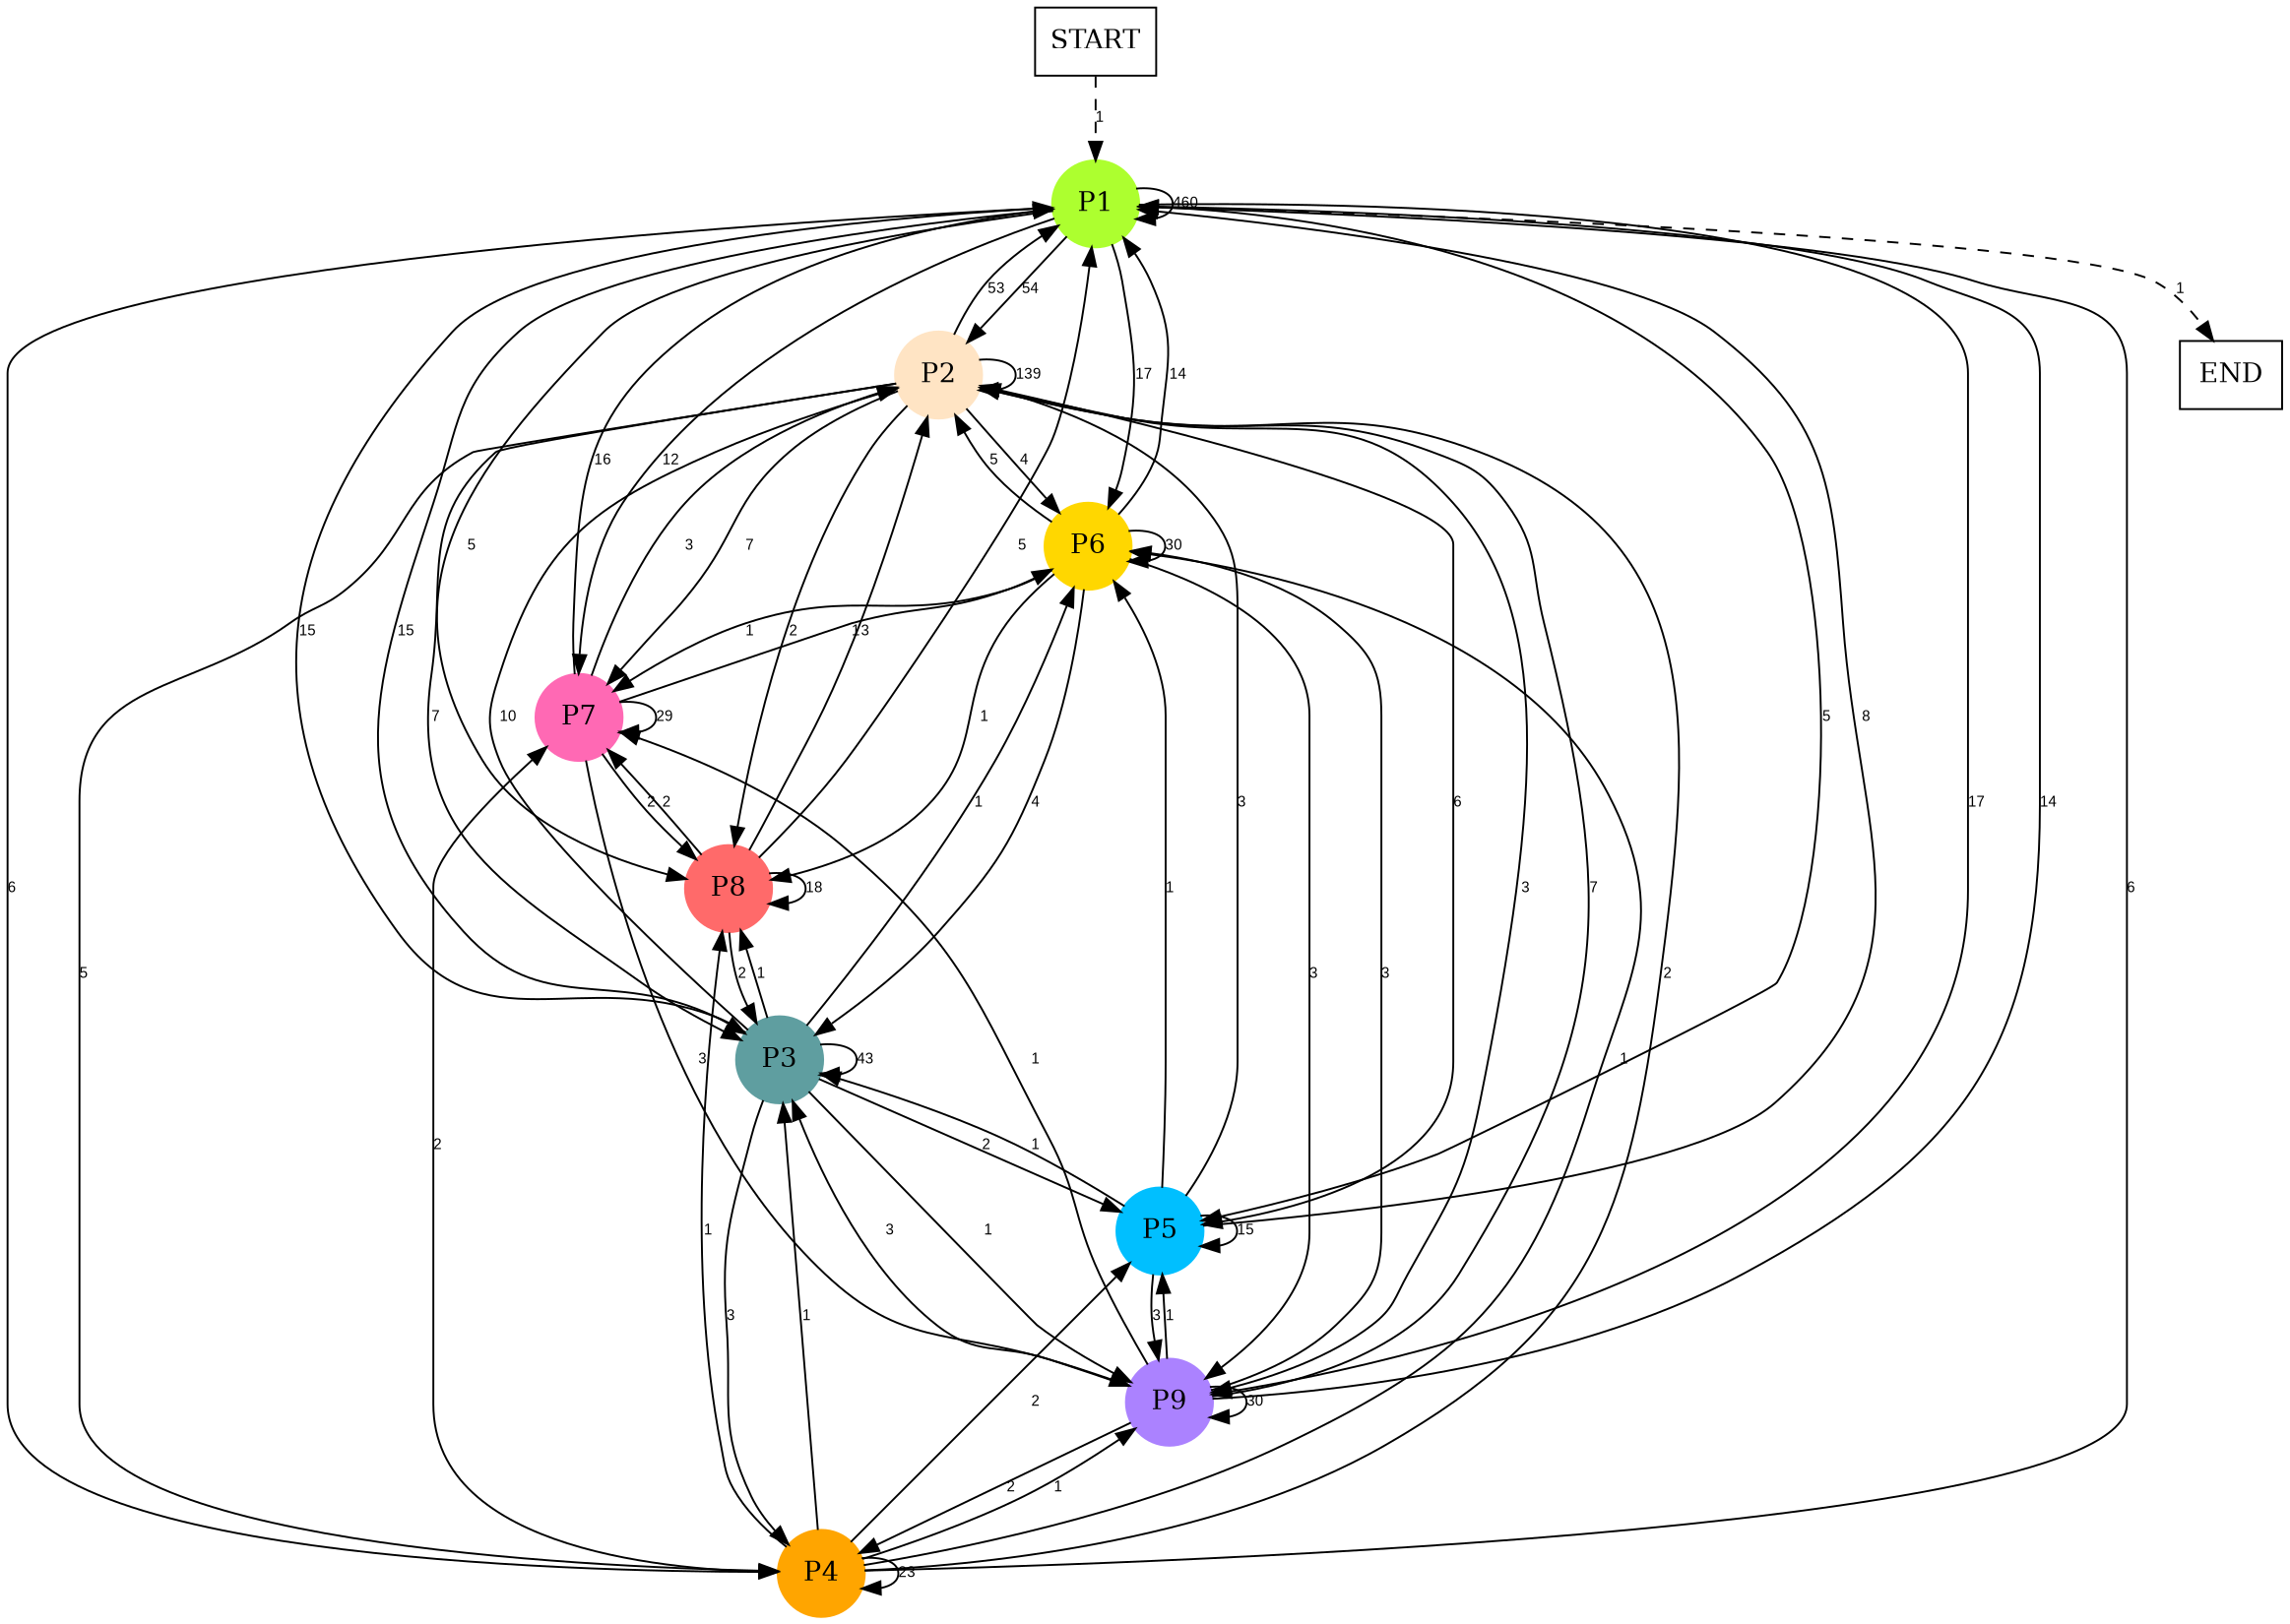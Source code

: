 digraph graphname {
	dpi = 150
	size="16,11!";
	margin = 0;
"P1" [shape=circle, color=greenyellow, style=filled]"P2" [shape=circle, color=bisque, style=filled]"P9" [shape=circle, color=mediumpurple1, style=filled]"P3" [shape=circle, color=cadetblue, style=filled]"P4" [shape=circle, color=orange, style=filled]"P8" [shape=circle, color=indianred1, style=filled]"P7" [shape=circle, color=hotpink, style=filled]"P5" [shape=circle, color=deepskyblue, style=filled]"P6" [shape=circle, color=gold, style=filled]"START" [shape=box, fillcolor=white, style=filled, color=black]"END" [shape=box, fillcolor=white, style=filled, color=black]"P1" -> "P1" [ label ="460" labelfloat=false fontname="Arial" fontsize=8]
"P1" -> "P2" [ label ="54" labelfloat=false fontname="Arial" fontsize=8]
"P1" -> "P9" [ label ="17" labelfloat=false fontname="Arial" fontsize=8]
"P1" -> "P3" [ label ="15" labelfloat=false fontname="Arial" fontsize=8]
"P1" -> "P4" [ label ="6" labelfloat=false fontname="Arial" fontsize=8]
"P1" -> "P8" [ label ="5" labelfloat=false fontname="Arial" fontsize=8]
"P1" -> "P7" [ label ="12" labelfloat=false fontname="Arial" fontsize=8]
"P1" -> "P5" [ label ="5" labelfloat=false fontname="Arial" fontsize=8]
"P1" -> "P6" [ label ="17" labelfloat=false fontname="Arial" fontsize=8]
"P1" -> "END" [ style = dashed label ="1" labelfloat=false fontname="Arial" fontsize=8]
"P2" -> "P1" [ label ="53" labelfloat=false fontname="Arial" fontsize=8]
"P2" -> "P2" [ label ="139" labelfloat=false fontname="Arial" fontsize=8]
"P2" -> "P9" [ label ="3" labelfloat=false fontname="Arial" fontsize=8]
"P2" -> "P3" [ label ="7" labelfloat=false fontname="Arial" fontsize=8]
"P2" -> "P4" [ label ="5" labelfloat=false fontname="Arial" fontsize=8]
"P2" -> "P8" [ label ="2" labelfloat=false fontname="Arial" fontsize=8]
"P2" -> "P7" [ label ="7" labelfloat=false fontname="Arial" fontsize=8]
"P2" -> "P5" [ label ="6" labelfloat=false fontname="Arial" fontsize=8]
"P2" -> "P6" [ label ="4" labelfloat=false fontname="Arial" fontsize=8]
"P9" -> "P1" [ label ="14" labelfloat=false fontname="Arial" fontsize=8]
"P9" -> "P2" [ label ="7" labelfloat=false fontname="Arial" fontsize=8]
"P9" -> "P9" [ label ="30" labelfloat=false fontname="Arial" fontsize=8]
"P9" -> "P3" [ label ="3" labelfloat=false fontname="Arial" fontsize=8]
"P9" -> "P4" [ label ="2" labelfloat=false fontname="Arial" fontsize=8]
"P9" -> "P7" [ label ="1" labelfloat=false fontname="Arial" fontsize=8]
"P9" -> "P5" [ label ="1" labelfloat=false fontname="Arial" fontsize=8]
"P9" -> "P6" [ label ="3" labelfloat=false fontname="Arial" fontsize=8]
"P3" -> "P1" [ label ="15" labelfloat=false fontname="Arial" fontsize=8]
"P3" -> "P2" [ label ="10" labelfloat=false fontname="Arial" fontsize=8]
"P3" -> "P9" [ label ="1" labelfloat=false fontname="Arial" fontsize=8]
"P3" -> "P3" [ label ="43" labelfloat=false fontname="Arial" fontsize=8]
"P3" -> "P4" [ label ="3" labelfloat=false fontname="Arial" fontsize=8]
"P3" -> "P8" [ label ="1" labelfloat=false fontname="Arial" fontsize=8]
"P3" -> "P5" [ label ="2" labelfloat=false fontname="Arial" fontsize=8]
"P3" -> "P6" [ label ="1" labelfloat=false fontname="Arial" fontsize=8]
"P4" -> "P1" [ label ="6" labelfloat=false fontname="Arial" fontsize=8]
"P4" -> "P2" [ label ="2" labelfloat=false fontname="Arial" fontsize=8]
"P4" -> "P9" [ label ="1" labelfloat=false fontname="Arial" fontsize=8]
"P4" -> "P3" [ label ="1" labelfloat=false fontname="Arial" fontsize=8]
"P4" -> "P4" [ label ="23" labelfloat=false fontname="Arial" fontsize=8]
"P4" -> "P8" [ label ="1" labelfloat=false fontname="Arial" fontsize=8]
"P4" -> "P7" [ label ="2" labelfloat=false fontname="Arial" fontsize=8]
"P4" -> "P5" [ label ="2" labelfloat=false fontname="Arial" fontsize=8]
"P4" -> "P6" [ label ="1" labelfloat=false fontname="Arial" fontsize=8]
"P8" -> "P1" [ label ="5" labelfloat=false fontname="Arial" fontsize=8]
"P8" -> "P2" [ label ="3" labelfloat=false fontname="Arial" fontsize=8]
"P8" -> "P3" [ label ="2" labelfloat=false fontname="Arial" fontsize=8]
"P8" -> "P8" [ label ="18" labelfloat=false fontname="Arial" fontsize=8]
"P8" -> "P7" [ label ="2" labelfloat=false fontname="Arial" fontsize=8]
"P7" -> "P1" [ label ="16" labelfloat=false fontname="Arial" fontsize=8]
"P7" -> "P2" [ label ="3" labelfloat=false fontname="Arial" fontsize=8]
"P7" -> "P9" [ label ="3" labelfloat=false fontname="Arial" fontsize=8]
"P7" -> "P8" [ label ="2" labelfloat=false fontname="Arial" fontsize=8]
"P7" -> "P7" [ label ="29" labelfloat=false fontname="Arial" fontsize=8]
"P7" -> "P6" [ label ="1" labelfloat=false fontname="Arial" fontsize=8]
"P5" -> "P1" [ label ="8" labelfloat=false fontname="Arial" fontsize=8]
"P5" -> "P2" [ label ="3" labelfloat=false fontname="Arial" fontsize=8]
"P5" -> "P9" [ label ="3" labelfloat=false fontname="Arial" fontsize=8]
"P5" -> "P3" [ label ="1" labelfloat=false fontname="Arial" fontsize=8]
"P5" -> "P5" [ label ="15" labelfloat=false fontname="Arial" fontsize=8]
"P5" -> "P6" [ label ="1" labelfloat=false fontname="Arial" fontsize=8]
"P6" -> "P1" [ label ="14" labelfloat=false fontname="Arial" fontsize=8]
"P6" -> "P2" [ label ="5" labelfloat=false fontname="Arial" fontsize=8]
"P6" -> "P9" [ label ="3" labelfloat=false fontname="Arial" fontsize=8]
"P6" -> "P3" [ label ="4" labelfloat=false fontname="Arial" fontsize=8]
"P6" -> "P8" [ label ="1" labelfloat=false fontname="Arial" fontsize=8]
"P6" -> "P7" [ label ="1" labelfloat=false fontname="Arial" fontsize=8]
"P6" -> "P6" [ label ="30" labelfloat=false fontname="Arial" fontsize=8]
"START" -> "P1" [ style = dashed label ="1" labelfloat=false fontname="Arial" fontsize=8]
}